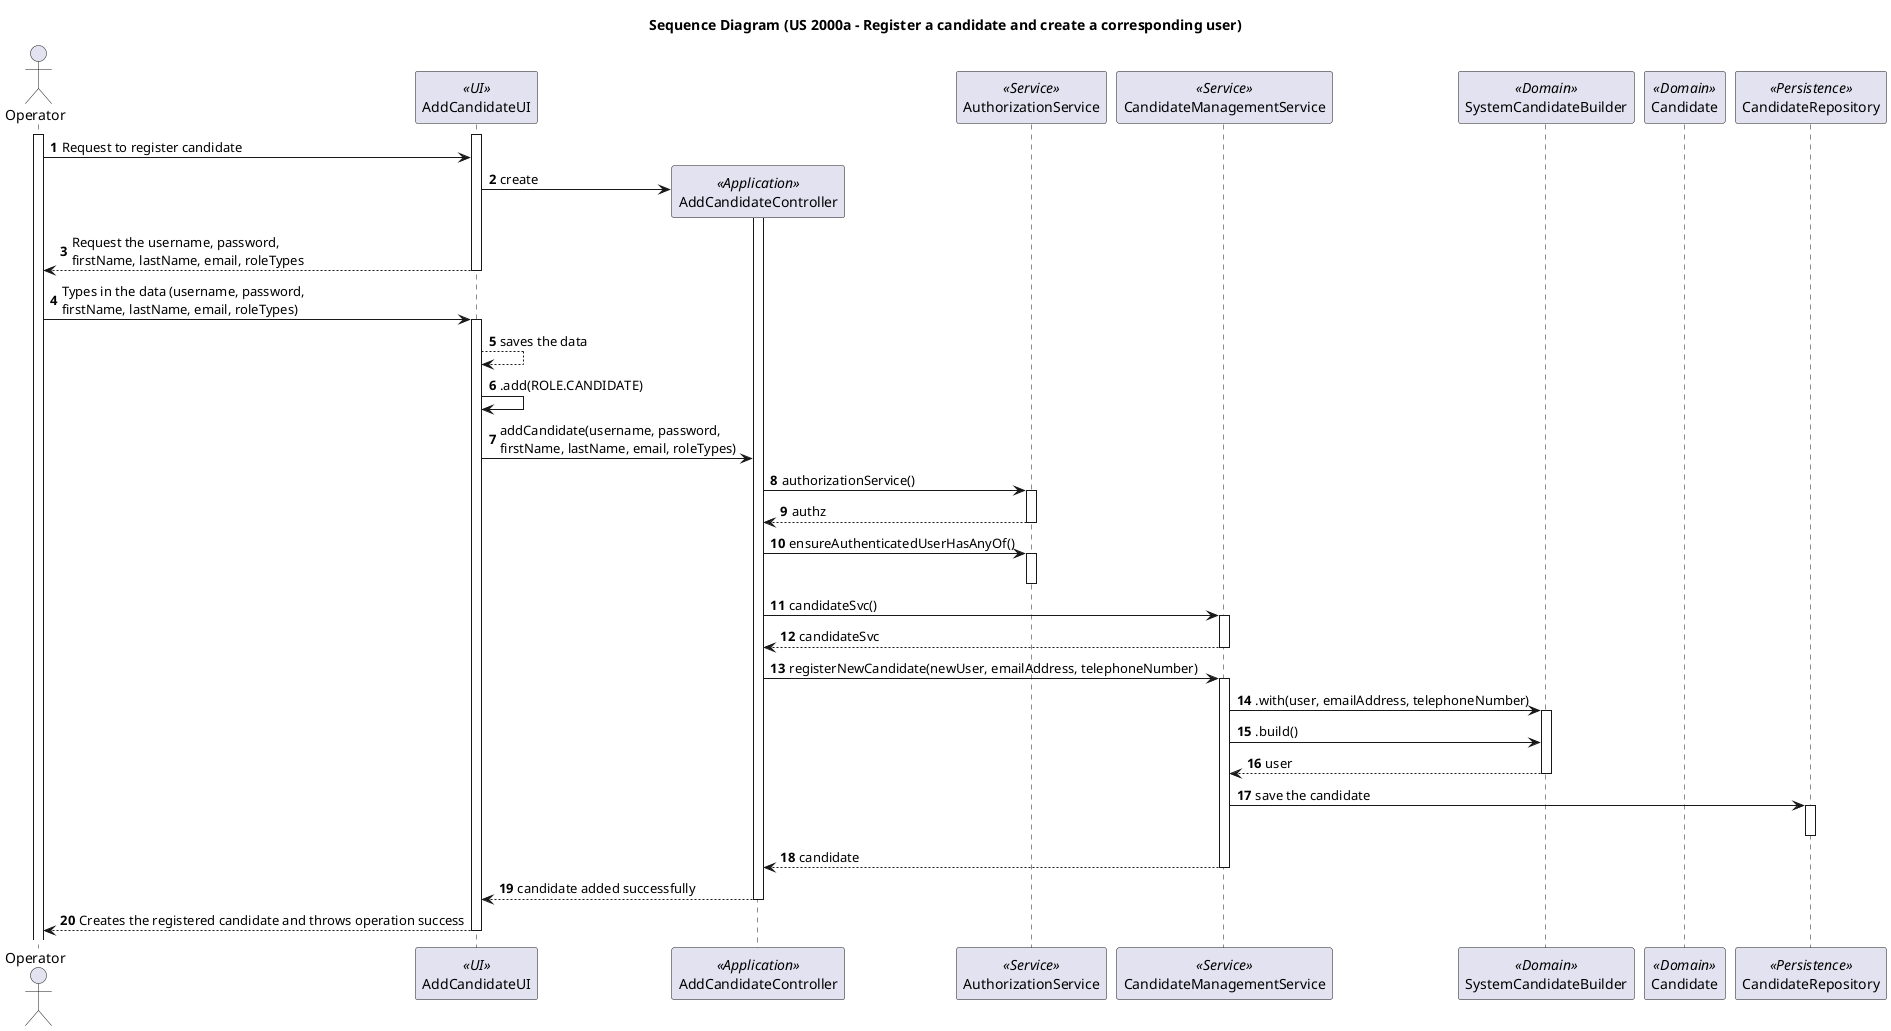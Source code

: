 @startuml
title Sequence Diagram (US 2000a - Register a candidate and create a corresponding user)

autonumber
actor Operator as Operator
participant AddCandidateUI as UI <<UI>>
participant AddCandidateController as CTRL <<Application>>
participant AuthorizationService as AS <<Service>>
participant CandidateManagementService as UMS <<Service>>
participant SystemCandidateBuilder as SUB <<Domain>>
participant Candidate as C <<Domain>>
participant CandidateRepository as CRepo <<Persistence>>


activate Operator
activate UI
Operator -> UI: Request to register candidate

UI -> CTRL**:create
activate CTRL

UI --> Operator: Request the username, password, \nfirstName, lastName, email, roleTypes
deactivate UI
Operator -> UI: Types in the data (username, password, \nfirstName, lastName, email, roleTypes)
activate UI
UI-->UI : saves the data
UI-> UI : .add(ROLE.CANDIDATE)
UI-> CTRL: addCandidate(username, password, \nfirstName, lastName, email, roleTypes)
CTRL -> AS : authorizationService()
activate AS
AS --> CTRL: authz
deactivate AS
CTRL->AS : ensureAuthenticatedUserHasAnyOf()
activate AS
deactivate AS
CTRL-> UMS : candidateSvc()
activate UMS
UMS-->CTRL: candidateSvc
deactivate UMS
CTRL-> UMS : registerNewCandidate(newUser, emailAddress, telephoneNumber)
activate UMS
UMS->SUB: .with(user, emailAddress, telephoneNumber)
activate SUB
UMS-> SUB: .build()
SUB--> UMS: user
deactivate SUB
UMS->CRepo: save the candidate
activate CRepo
deactivate CRepo
UMS-->CTRL: candidate
deactivate UMS
CTRL-->UI : candidate added successfully
deactivate CTRL
UI --> Operator: Creates the registered candidate and throws operation success
deactivate UI

@enduml